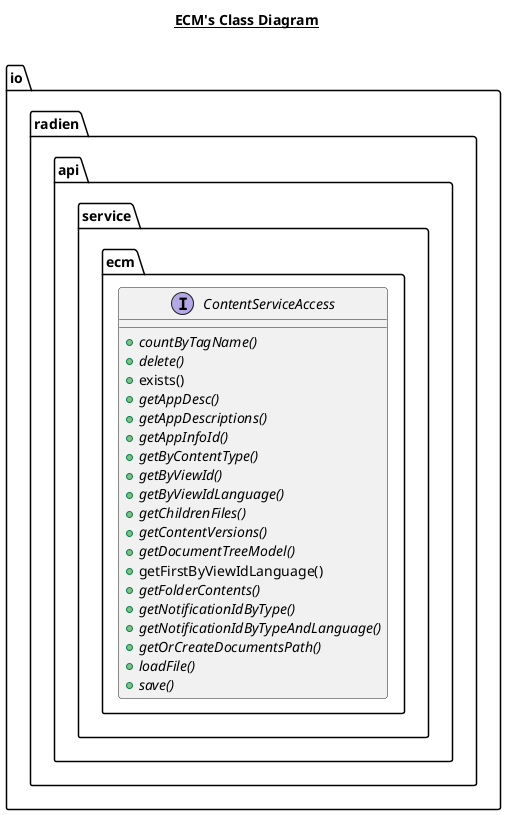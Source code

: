 @startuml

title __ECM's Class Diagram__\n

  namespace io.radien.api {
    namespace service {
      namespace ecm {
        interface io.radien.api.service.ecm.ContentServiceAccess {
            {abstract} + countByTagName()
            {abstract} + delete()
            + exists()
            {abstract} + getAppDesc()
            {abstract} + getAppDescriptions()
            {abstract} + getAppInfoId()
            {abstract} + getByContentType()
            {abstract} + getByViewId()
            {abstract} + getByViewIdLanguage()
            {abstract} + getChildrenFiles()
            {abstract} + getContentVersions()
            {abstract} + getDocumentTreeModel()
            + getFirstByViewIdLanguage()
            {abstract} + getFolderContents()
            {abstract} + getNotificationIdByType()
            {abstract} + getNotificationIdByTypeAndLanguage()
            {abstract} + getOrCreateDocumentsPath()
            {abstract} + loadFile()
            {abstract} + save()
        }
      }
    }
  }
  



 

@enduml
